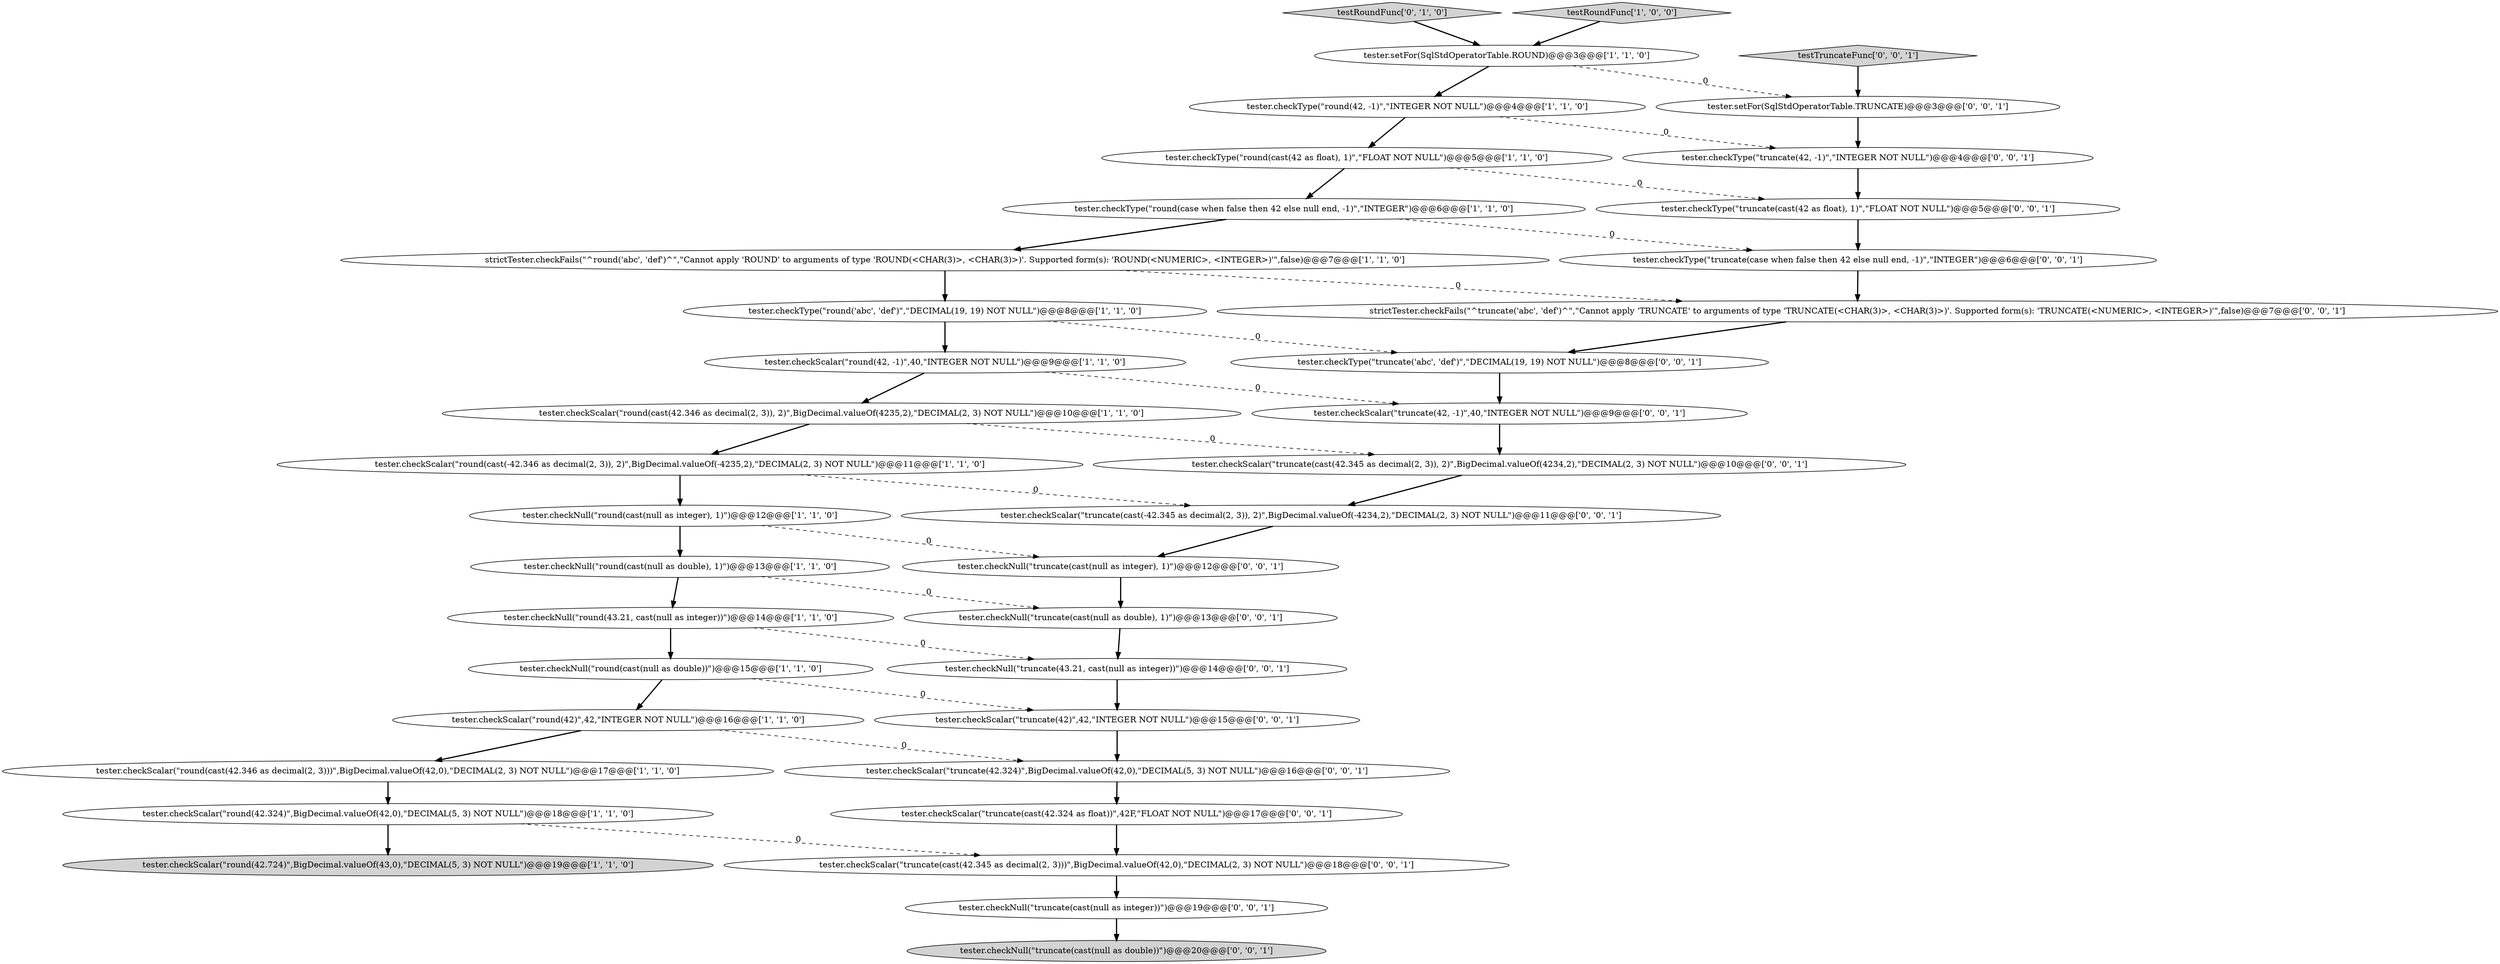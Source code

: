 digraph {
12 [style = filled, label = "tester.checkScalar(\"round(cast(42.346 as decimal(2, 3)))\",BigDecimal.valueOf(42,0),\"DECIMAL(2, 3) NOT NULL\")@@@17@@@['1', '1', '0']", fillcolor = white, shape = ellipse image = "AAA0AAABBB1BBB"];
15 [style = filled, label = "tester.checkType(\"round('abc', 'def')\",\"DECIMAL(19, 19) NOT NULL\")@@@8@@@['1', '1', '0']", fillcolor = white, shape = ellipse image = "AAA0AAABBB1BBB"];
28 [style = filled, label = "tester.checkNull(\"truncate(cast(null as integer))\")@@@19@@@['0', '0', '1']", fillcolor = white, shape = ellipse image = "AAA0AAABBB3BBB"];
29 [style = filled, label = "tester.checkNull(\"truncate(43.21, cast(null as integer))\")@@@14@@@['0', '0', '1']", fillcolor = white, shape = ellipse image = "AAA0AAABBB3BBB"];
25 [style = filled, label = "tester.checkScalar(\"truncate(cast(42.345 as decimal(2, 3)))\",BigDecimal.valueOf(42,0),\"DECIMAL(2, 3) NOT NULL\")@@@18@@@['0', '0', '1']", fillcolor = white, shape = ellipse image = "AAA0AAABBB3BBB"];
32 [style = filled, label = "tester.checkScalar(\"truncate(cast(42.324 as float))\",42F,\"FLOAT NOT NULL\")@@@17@@@['0', '0', '1']", fillcolor = white, shape = ellipse image = "AAA0AAABBB3BBB"];
14 [style = filled, label = "tester.checkNull(\"round(cast(null as double))\")@@@15@@@['1', '1', '0']", fillcolor = white, shape = ellipse image = "AAA0AAABBB1BBB"];
9 [style = filled, label = "tester.checkType(\"round(cast(42 as float), 1)\",\"FLOAT NOT NULL\")@@@5@@@['1', '1', '0']", fillcolor = white, shape = ellipse image = "AAA0AAABBB1BBB"];
33 [style = filled, label = "tester.checkNull(\"truncate(cast(null as double))\")@@@20@@@['0', '0', '1']", fillcolor = lightgray, shape = ellipse image = "AAA0AAABBB3BBB"];
30 [style = filled, label = "tester.checkType(\"truncate(cast(42 as float), 1)\",\"FLOAT NOT NULL\")@@@5@@@['0', '0', '1']", fillcolor = white, shape = ellipse image = "AAA0AAABBB3BBB"];
6 [style = filled, label = "tester.setFor(SqlStdOperatorTable.ROUND)@@@3@@@['1', '1', '0']", fillcolor = white, shape = ellipse image = "AAA0AAABBB1BBB"];
16 [style = filled, label = "tester.checkScalar(\"round(42.724)\",BigDecimal.valueOf(43,0),\"DECIMAL(5, 3) NOT NULL\")@@@19@@@['1', '1', '0']", fillcolor = lightgray, shape = ellipse image = "AAA0AAABBB1BBB"];
4 [style = filled, label = "tester.checkNull(\"round(43.21, cast(null as integer))\")@@@14@@@['1', '1', '0']", fillcolor = white, shape = ellipse image = "AAA0AAABBB1BBB"];
11 [style = filled, label = "tester.checkNull(\"round(cast(null as integer), 1)\")@@@12@@@['1', '1', '0']", fillcolor = white, shape = ellipse image = "AAA0AAABBB1BBB"];
8 [style = filled, label = "strictTester.checkFails(\"^round('abc', 'def')^\",\"Cannot apply 'ROUND' to arguments of type 'ROUND\(<CHAR\(3\)>, <CHAR\(3\)>\)'\. Supported form\(s\): 'ROUND\(<NUMERIC>, <INTEGER>\)'\",false)@@@7@@@['1', '1', '0']", fillcolor = white, shape = ellipse image = "AAA0AAABBB1BBB"];
10 [style = filled, label = "tester.checkScalar(\"round(42.324)\",BigDecimal.valueOf(42,0),\"DECIMAL(5, 3) NOT NULL\")@@@18@@@['1', '1', '0']", fillcolor = white, shape = ellipse image = "AAA0AAABBB1BBB"];
34 [style = filled, label = "tester.checkNull(\"truncate(cast(null as integer), 1)\")@@@12@@@['0', '0', '1']", fillcolor = white, shape = ellipse image = "AAA0AAABBB3BBB"];
22 [style = filled, label = "tester.checkScalar(\"truncate(cast(42.345 as decimal(2, 3)), 2)\",BigDecimal.valueOf(4234,2),\"DECIMAL(2, 3) NOT NULL\")@@@10@@@['0', '0', '1']", fillcolor = white, shape = ellipse image = "AAA0AAABBB3BBB"];
20 [style = filled, label = "tester.checkType(\"truncate(case when false then 42 else null end, -1)\",\"INTEGER\")@@@6@@@['0', '0', '1']", fillcolor = white, shape = ellipse image = "AAA0AAABBB3BBB"];
35 [style = filled, label = "tester.checkScalar(\"truncate(42, -1)\",40,\"INTEGER NOT NULL\")@@@9@@@['0', '0', '1']", fillcolor = white, shape = ellipse image = "AAA0AAABBB3BBB"];
27 [style = filled, label = "tester.checkType(\"truncate(42, -1)\",\"INTEGER NOT NULL\")@@@4@@@['0', '0', '1']", fillcolor = white, shape = ellipse image = "AAA0AAABBB3BBB"];
2 [style = filled, label = "tester.checkScalar(\"round(42, -1)\",40,\"INTEGER NOT NULL\")@@@9@@@['1', '1', '0']", fillcolor = white, shape = ellipse image = "AAA0AAABBB1BBB"];
23 [style = filled, label = "tester.setFor(SqlStdOperatorTable.TRUNCATE)@@@3@@@['0', '0', '1']", fillcolor = white, shape = ellipse image = "AAA0AAABBB3BBB"];
21 [style = filled, label = "strictTester.checkFails(\"^truncate('abc', 'def')^\",\"Cannot apply 'TRUNCATE' to arguments of type 'TRUNCATE\(<CHAR\(3\)>, <CHAR\(3\)>\)'\. Supported form\(s\): 'TRUNCATE\(<NUMERIC>, <INTEGER>\)'\",false)@@@7@@@['0', '0', '1']", fillcolor = white, shape = ellipse image = "AAA0AAABBB3BBB"];
24 [style = filled, label = "tester.checkScalar(\"truncate(42.324)\",BigDecimal.valueOf(42,0),\"DECIMAL(5, 3) NOT NULL\")@@@16@@@['0', '0', '1']", fillcolor = white, shape = ellipse image = "AAA0AAABBB3BBB"];
18 [style = filled, label = "testRoundFunc['0', '1', '0']", fillcolor = lightgray, shape = diamond image = "AAA0AAABBB2BBB"];
5 [style = filled, label = "testRoundFunc['1', '0', '0']", fillcolor = lightgray, shape = diamond image = "AAA0AAABBB1BBB"];
37 [style = filled, label = "tester.checkNull(\"truncate(cast(null as double), 1)\")@@@13@@@['0', '0', '1']", fillcolor = white, shape = ellipse image = "AAA0AAABBB3BBB"];
1 [style = filled, label = "tester.checkScalar(\"round(42)\",42,\"INTEGER NOT NULL\")@@@16@@@['1', '1', '0']", fillcolor = white, shape = ellipse image = "AAA0AAABBB1BBB"];
19 [style = filled, label = "tester.checkScalar(\"truncate(cast(-42.345 as decimal(2, 3)), 2)\",BigDecimal.valueOf(-4234,2),\"DECIMAL(2, 3) NOT NULL\")@@@11@@@['0', '0', '1']", fillcolor = white, shape = ellipse image = "AAA0AAABBB3BBB"];
7 [style = filled, label = "tester.checkType(\"round(42, -1)\",\"INTEGER NOT NULL\")@@@4@@@['1', '1', '0']", fillcolor = white, shape = ellipse image = "AAA0AAABBB1BBB"];
13 [style = filled, label = "tester.checkType(\"round(case when false then 42 else null end, -1)\",\"INTEGER\")@@@6@@@['1', '1', '0']", fillcolor = white, shape = ellipse image = "AAA0AAABBB1BBB"];
17 [style = filled, label = "tester.checkScalar(\"round(cast(42.346 as decimal(2, 3)), 2)\",BigDecimal.valueOf(4235,2),\"DECIMAL(2, 3) NOT NULL\")@@@10@@@['1', '1', '0']", fillcolor = white, shape = ellipse image = "AAA0AAABBB1BBB"];
0 [style = filled, label = "tester.checkNull(\"round(cast(null as double), 1)\")@@@13@@@['1', '1', '0']", fillcolor = white, shape = ellipse image = "AAA0AAABBB1BBB"];
31 [style = filled, label = "tester.checkScalar(\"truncate(42)\",42,\"INTEGER NOT NULL\")@@@15@@@['0', '0', '1']", fillcolor = white, shape = ellipse image = "AAA0AAABBB3BBB"];
36 [style = filled, label = "testTruncateFunc['0', '0', '1']", fillcolor = lightgray, shape = diamond image = "AAA0AAABBB3BBB"];
3 [style = filled, label = "tester.checkScalar(\"round(cast(-42.346 as decimal(2, 3)), 2)\",BigDecimal.valueOf(-4235,2),\"DECIMAL(2, 3) NOT NULL\")@@@11@@@['1', '1', '0']", fillcolor = white, shape = ellipse image = "AAA0AAABBB1BBB"];
26 [style = filled, label = "tester.checkType(\"truncate('abc', 'def')\",\"DECIMAL(19, 19) NOT NULL\")@@@8@@@['0', '0', '1']", fillcolor = white, shape = ellipse image = "AAA0AAABBB3BBB"];
2->17 [style = bold, label=""];
14->31 [style = dashed, label="0"];
19->34 [style = bold, label=""];
15->2 [style = bold, label=""];
4->14 [style = bold, label=""];
25->28 [style = bold, label=""];
0->37 [style = dashed, label="0"];
8->15 [style = bold, label=""];
23->27 [style = bold, label=""];
22->19 [style = bold, label=""];
30->20 [style = bold, label=""];
2->35 [style = dashed, label="0"];
11->34 [style = dashed, label="0"];
35->22 [style = bold, label=""];
31->24 [style = bold, label=""];
27->30 [style = bold, label=""];
29->31 [style = bold, label=""];
13->20 [style = dashed, label="0"];
24->32 [style = bold, label=""];
3->11 [style = bold, label=""];
37->29 [style = bold, label=""];
8->21 [style = dashed, label="0"];
14->1 [style = bold, label=""];
3->19 [style = dashed, label="0"];
7->27 [style = dashed, label="0"];
20->21 [style = bold, label=""];
7->9 [style = bold, label=""];
21->26 [style = bold, label=""];
11->0 [style = bold, label=""];
12->10 [style = bold, label=""];
5->6 [style = bold, label=""];
10->16 [style = bold, label=""];
34->37 [style = bold, label=""];
28->33 [style = bold, label=""];
18->6 [style = bold, label=""];
0->4 [style = bold, label=""];
36->23 [style = bold, label=""];
1->24 [style = dashed, label="0"];
26->35 [style = bold, label=""];
32->25 [style = bold, label=""];
1->12 [style = bold, label=""];
17->3 [style = bold, label=""];
15->26 [style = dashed, label="0"];
9->30 [style = dashed, label="0"];
13->8 [style = bold, label=""];
6->7 [style = bold, label=""];
4->29 [style = dashed, label="0"];
10->25 [style = dashed, label="0"];
6->23 [style = dashed, label="0"];
9->13 [style = bold, label=""];
17->22 [style = dashed, label="0"];
}
